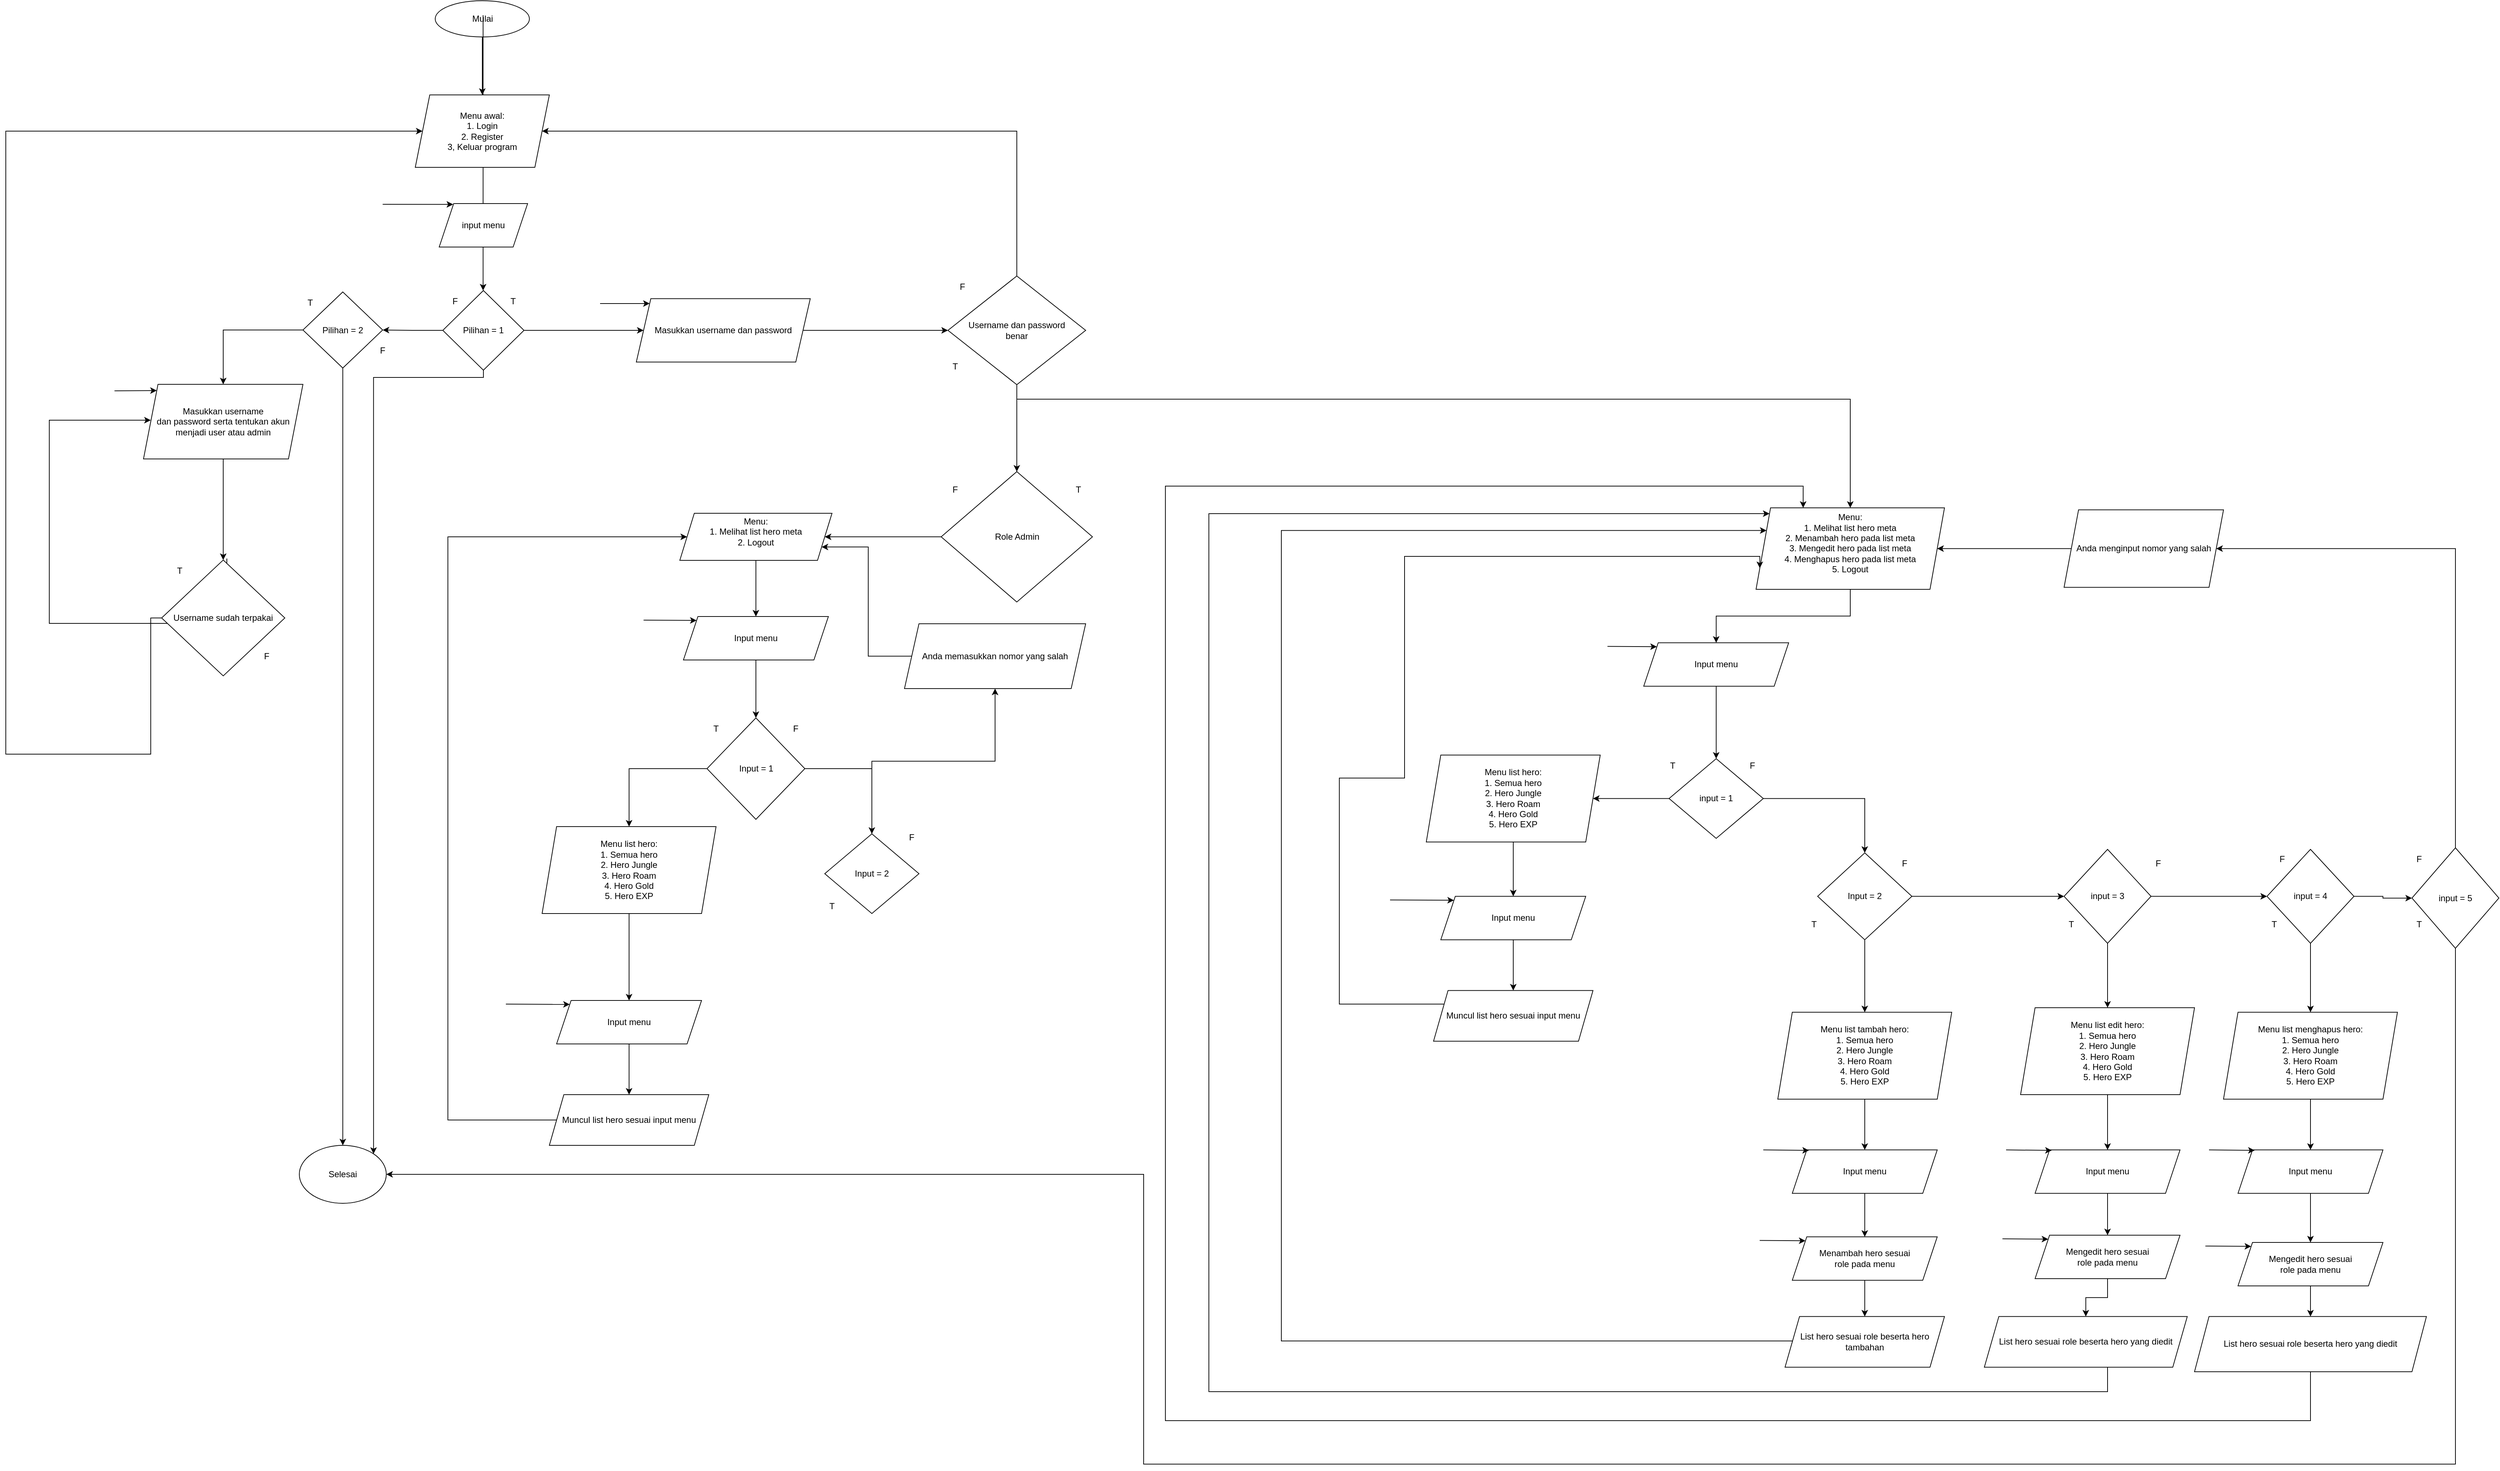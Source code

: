 <mxfile version="24.7.17">
  <diagram id="C5RBs43oDa-KdzZeNtuy" name="Page-1">
    <mxGraphModel dx="4971" dy="2424" grid="1" gridSize="10" guides="1" tooltips="1" connect="1" arrows="1" fold="1" page="1" pageScale="1" pageWidth="827" pageHeight="1169" math="0" shadow="0">
      <root>
        <mxCell id="WIyWlLk6GJQsqaUBKTNV-0" />
        <mxCell id="WIyWlLk6GJQsqaUBKTNV-1" parent="WIyWlLk6GJQsqaUBKTNV-0" />
        <mxCell id="SujRIby61cQIM5RwpC2A-5" style="edgeStyle=orthogonalEdgeStyle;rounded=0;orthogonalLoop=1;jettySize=auto;html=1;entryX=0.5;entryY=0;entryDx=0;entryDy=0;" parent="WIyWlLk6GJQsqaUBKTNV-1" source="SujRIby61cQIM5RwpC2A-1" target="SujRIby61cQIM5RwpC2A-3" edge="1">
          <mxGeometry relative="1" as="geometry" />
        </mxCell>
        <mxCell id="SujRIby61cQIM5RwpC2A-1" value="Mulai" style="ellipse;whiteSpace=wrap;html=1;" parent="WIyWlLk6GJQsqaUBKTNV-1" vertex="1">
          <mxGeometry x="-37.5" y="20" width="130" height="50" as="geometry" />
        </mxCell>
        <mxCell id="SujRIby61cQIM5RwpC2A-10" style="edgeStyle=orthogonalEdgeStyle;rounded=0;orthogonalLoop=1;jettySize=auto;html=1;entryX=0.5;entryY=0;entryDx=0;entryDy=0;" parent="WIyWlLk6GJQsqaUBKTNV-1" edge="1">
          <mxGeometry relative="1" as="geometry">
            <mxPoint x="28.58" y="40" as="sourcePoint" />
            <mxPoint x="28.58" y="420" as="targetPoint" />
          </mxGeometry>
        </mxCell>
        <mxCell id="SujRIby61cQIM5RwpC2A-3" value="&lt;div&gt;&lt;span style=&quot;background-color: initial;&quot;&gt;Menu awal:&lt;/span&gt;&lt;br&gt;&lt;/div&gt;&lt;div&gt;1. Login&lt;/div&gt;&lt;div&gt;2. Register&lt;/div&gt;&lt;div&gt;3, Keluar program&lt;/div&gt;" style="shape=parallelogram;perimeter=parallelogramPerimeter;whiteSpace=wrap;html=1;fixedSize=1;" parent="WIyWlLk6GJQsqaUBKTNV-1" vertex="1">
          <mxGeometry x="-65" y="150" width="185" height="100" as="geometry" />
        </mxCell>
        <mxCell id="SujRIby61cQIM5RwpC2A-16" value="input menu" style="shape=parallelogram;perimeter=parallelogramPerimeter;whiteSpace=wrap;html=1;fixedSize=1;" parent="WIyWlLk6GJQsqaUBKTNV-1" vertex="1">
          <mxGeometry x="-32" y="300" width="122" height="60" as="geometry" />
        </mxCell>
        <mxCell id="SujRIby61cQIM5RwpC2A-17" value="" style="endArrow=classic;html=1;rounded=0;entryX=0.158;entryY=0.019;entryDx=0;entryDy=0;entryPerimeter=0;" parent="WIyWlLk6GJQsqaUBKTNV-1" target="SujRIby61cQIM5RwpC2A-16" edge="1">
          <mxGeometry width="50" height="50" relative="1" as="geometry">
            <mxPoint x="-110" y="301" as="sourcePoint" />
            <mxPoint x="-40" y="280" as="targetPoint" />
          </mxGeometry>
        </mxCell>
        <mxCell id="znclABgi2BFPKexRemwQ-11" style="edgeStyle=orthogonalEdgeStyle;rounded=0;orthogonalLoop=1;jettySize=auto;html=1;exitX=0;exitY=0.5;exitDx=0;exitDy=0;" edge="1" parent="WIyWlLk6GJQsqaUBKTNV-1" source="SujRIby61cQIM5RwpC2A-18" target="SujRIby61cQIM5RwpC2A-21">
          <mxGeometry relative="1" as="geometry" />
        </mxCell>
        <mxCell id="znclABgi2BFPKexRemwQ-14" style="edgeStyle=orthogonalEdgeStyle;rounded=0;orthogonalLoop=1;jettySize=auto;html=1;" edge="1" parent="WIyWlLk6GJQsqaUBKTNV-1" source="SujRIby61cQIM5RwpC2A-18" target="znclABgi2BFPKexRemwQ-13">
          <mxGeometry relative="1" as="geometry" />
        </mxCell>
        <mxCell id="znclABgi2BFPKexRemwQ-157" style="edgeStyle=orthogonalEdgeStyle;rounded=0;orthogonalLoop=1;jettySize=auto;html=1;entryX=1;entryY=0;entryDx=0;entryDy=0;" edge="1" parent="WIyWlLk6GJQsqaUBKTNV-1" source="SujRIby61cQIM5RwpC2A-18" target="znclABgi2BFPKexRemwQ-155">
          <mxGeometry relative="1" as="geometry">
            <Array as="points">
              <mxPoint x="29" y="540" />
              <mxPoint x="-123" y="540" />
            </Array>
          </mxGeometry>
        </mxCell>
        <mxCell id="SujRIby61cQIM5RwpC2A-18" value="Pilihan = 1" style="rhombus;whiteSpace=wrap;html=1;" parent="WIyWlLk6GJQsqaUBKTNV-1" vertex="1">
          <mxGeometry x="-27" y="420" width="112" height="110" as="geometry" />
        </mxCell>
        <mxCell id="SujRIby61cQIM5RwpC2A-19" value="T" style="text;html=1;align=center;verticalAlign=middle;whiteSpace=wrap;rounded=0;" parent="WIyWlLk6GJQsqaUBKTNV-1" vertex="1">
          <mxGeometry x="40" y="420" width="60" height="30" as="geometry" />
        </mxCell>
        <mxCell id="SujRIby61cQIM5RwpC2A-20" value="F" style="text;html=1;align=center;verticalAlign=middle;whiteSpace=wrap;rounded=0;" parent="WIyWlLk6GJQsqaUBKTNV-1" vertex="1">
          <mxGeometry x="-40" y="420" width="60" height="30" as="geometry" />
        </mxCell>
        <mxCell id="SujRIby61cQIM5RwpC2A-25" style="edgeStyle=orthogonalEdgeStyle;rounded=0;orthogonalLoop=1;jettySize=auto;html=1;exitX=0;exitY=0.5;exitDx=0;exitDy=0;entryX=0.5;entryY=0;entryDx=0;entryDy=0;" parent="WIyWlLk6GJQsqaUBKTNV-1" source="SujRIby61cQIM5RwpC2A-21" target="SujRIby61cQIM5RwpC2A-24" edge="1">
          <mxGeometry relative="1" as="geometry" />
        </mxCell>
        <mxCell id="znclABgi2BFPKexRemwQ-156" style="edgeStyle=orthogonalEdgeStyle;rounded=0;orthogonalLoop=1;jettySize=auto;html=1;" edge="1" parent="WIyWlLk6GJQsqaUBKTNV-1" source="SujRIby61cQIM5RwpC2A-21" target="znclABgi2BFPKexRemwQ-155">
          <mxGeometry relative="1" as="geometry" />
        </mxCell>
        <mxCell id="SujRIby61cQIM5RwpC2A-21" value="Pilihan = 2" style="rhombus;whiteSpace=wrap;html=1;" parent="WIyWlLk6GJQsqaUBKTNV-1" vertex="1">
          <mxGeometry x="-220" y="422" width="110" height="105" as="geometry" />
        </mxCell>
        <mxCell id="znclABgi2BFPKexRemwQ-55" style="edgeStyle=orthogonalEdgeStyle;rounded=0;orthogonalLoop=1;jettySize=auto;html=1;" edge="1" parent="WIyWlLk6GJQsqaUBKTNV-1" source="SujRIby61cQIM5RwpC2A-24" target="znclABgi2BFPKexRemwQ-54">
          <mxGeometry relative="1" as="geometry" />
        </mxCell>
        <mxCell id="SujRIby61cQIM5RwpC2A-24" value="Masukkan username&lt;div&gt;dan password serta tentukan akun menjadi user atau admin&lt;/div&gt;" style="shape=parallelogram;perimeter=parallelogramPerimeter;whiteSpace=wrap;html=1;fixedSize=1;" parent="WIyWlLk6GJQsqaUBKTNV-1" vertex="1">
          <mxGeometry x="-440" y="549.5" width="220" height="103" as="geometry" />
        </mxCell>
        <mxCell id="znclABgi2BFPKexRemwQ-1" value="" style="endArrow=classic;html=1;rounded=0;entryX=0;entryY=0;entryDx=0;entryDy=0;" edge="1" parent="WIyWlLk6GJQsqaUBKTNV-1" target="SujRIby61cQIM5RwpC2A-24">
          <mxGeometry width="50" height="50" relative="1" as="geometry">
            <mxPoint x="-480" y="558.5" as="sourcePoint" />
            <mxPoint x="-430" y="519.5" as="targetPoint" />
            <Array as="points" />
          </mxGeometry>
        </mxCell>
        <mxCell id="znclABgi2BFPKexRemwQ-23" style="edgeStyle=orthogonalEdgeStyle;rounded=0;orthogonalLoop=1;jettySize=auto;html=1;exitX=1;exitY=0.5;exitDx=0;exitDy=0;" edge="1" parent="WIyWlLk6GJQsqaUBKTNV-1" source="znclABgi2BFPKexRemwQ-13" target="znclABgi2BFPKexRemwQ-22">
          <mxGeometry relative="1" as="geometry">
            <mxPoint x="590.0" y="474.778" as="targetPoint" />
          </mxGeometry>
        </mxCell>
        <mxCell id="znclABgi2BFPKexRemwQ-13" value="Masukkan username dan password" style="shape=parallelogram;perimeter=parallelogramPerimeter;whiteSpace=wrap;html=1;fixedSize=1;" vertex="1" parent="WIyWlLk6GJQsqaUBKTNV-1">
          <mxGeometry x="240" y="431.25" width="240" height="87.5" as="geometry" />
        </mxCell>
        <mxCell id="znclABgi2BFPKexRemwQ-15" value="" style="endArrow=classic;html=1;rounded=0;entryX=0;entryY=0;entryDx=0;entryDy=0;" edge="1" parent="WIyWlLk6GJQsqaUBKTNV-1" target="znclABgi2BFPKexRemwQ-13">
          <mxGeometry width="50" height="50" relative="1" as="geometry">
            <mxPoint x="190" y="438" as="sourcePoint" />
            <mxPoint x="150" y="390" as="targetPoint" />
          </mxGeometry>
        </mxCell>
        <mxCell id="znclABgi2BFPKexRemwQ-26" style="edgeStyle=orthogonalEdgeStyle;rounded=0;orthogonalLoop=1;jettySize=auto;html=1;entryX=1;entryY=0.5;entryDx=0;entryDy=0;" edge="1" parent="WIyWlLk6GJQsqaUBKTNV-1" source="znclABgi2BFPKexRemwQ-22" target="SujRIby61cQIM5RwpC2A-3">
          <mxGeometry relative="1" as="geometry">
            <Array as="points">
              <mxPoint x="765" y="200" />
            </Array>
          </mxGeometry>
        </mxCell>
        <mxCell id="znclABgi2BFPKexRemwQ-28" style="edgeStyle=orthogonalEdgeStyle;rounded=0;orthogonalLoop=1;jettySize=auto;html=1;exitX=0.5;exitY=1;exitDx=0;exitDy=0;" edge="1" parent="WIyWlLk6GJQsqaUBKTNV-1" source="znclABgi2BFPKexRemwQ-22" target="znclABgi2BFPKexRemwQ-27">
          <mxGeometry relative="1" as="geometry" />
        </mxCell>
        <mxCell id="znclABgi2BFPKexRemwQ-22" value="Username dan password&lt;div&gt;benar&lt;/div&gt;" style="rhombus;whiteSpace=wrap;html=1;" vertex="1" parent="WIyWlLk6GJQsqaUBKTNV-1">
          <mxGeometry x="670" y="400" width="190" height="150" as="geometry" />
        </mxCell>
        <mxCell id="znclABgi2BFPKexRemwQ-24" value="T" style="text;html=1;align=center;verticalAlign=middle;whiteSpace=wrap;rounded=0;" vertex="1" parent="WIyWlLk6GJQsqaUBKTNV-1">
          <mxGeometry x="650" y="510" width="60" height="30" as="geometry" />
        </mxCell>
        <mxCell id="znclABgi2BFPKexRemwQ-25" value="F" style="text;html=1;align=center;verticalAlign=middle;whiteSpace=wrap;rounded=0;" vertex="1" parent="WIyWlLk6GJQsqaUBKTNV-1">
          <mxGeometry x="660" y="400" width="60" height="30" as="geometry" />
        </mxCell>
        <mxCell id="znclABgi2BFPKexRemwQ-32" style="edgeStyle=orthogonalEdgeStyle;rounded=0;orthogonalLoop=1;jettySize=auto;html=1;exitX=0;exitY=0.5;exitDx=0;exitDy=0;entryX=1;entryY=0.5;entryDx=0;entryDy=0;" edge="1" parent="WIyWlLk6GJQsqaUBKTNV-1" source="znclABgi2BFPKexRemwQ-27" target="znclABgi2BFPKexRemwQ-31">
          <mxGeometry relative="1" as="geometry" />
        </mxCell>
        <mxCell id="znclABgi2BFPKexRemwQ-108" style="edgeStyle=orthogonalEdgeStyle;rounded=0;orthogonalLoop=1;jettySize=auto;html=1;entryX=0.5;entryY=0;entryDx=0;entryDy=0;" edge="1" parent="WIyWlLk6GJQsqaUBKTNV-1" source="znclABgi2BFPKexRemwQ-27" target="znclABgi2BFPKexRemwQ-68">
          <mxGeometry relative="1" as="geometry">
            <Array as="points">
              <mxPoint x="870" y="570" />
              <mxPoint x="1565" y="570" />
            </Array>
          </mxGeometry>
        </mxCell>
        <mxCell id="znclABgi2BFPKexRemwQ-27" value="Role Admin" style="rhombus;whiteSpace=wrap;html=1;" vertex="1" parent="WIyWlLk6GJQsqaUBKTNV-1">
          <mxGeometry x="660.63" y="670" width="208.75" height="180" as="geometry" />
        </mxCell>
        <mxCell id="znclABgi2BFPKexRemwQ-29" value="T" style="text;html=1;align=center;verticalAlign=middle;whiteSpace=wrap;rounded=0;" vertex="1" parent="WIyWlLk6GJQsqaUBKTNV-1">
          <mxGeometry x="820" y="680" width="60" height="30" as="geometry" />
        </mxCell>
        <mxCell id="znclABgi2BFPKexRemwQ-30" value="F" style="text;html=1;align=center;verticalAlign=middle;whiteSpace=wrap;rounded=0;" vertex="1" parent="WIyWlLk6GJQsqaUBKTNV-1">
          <mxGeometry x="650" y="680" width="60" height="30" as="geometry" />
        </mxCell>
        <mxCell id="znclABgi2BFPKexRemwQ-34" style="edgeStyle=orthogonalEdgeStyle;rounded=0;orthogonalLoop=1;jettySize=auto;html=1;exitX=0.5;exitY=1;exitDx=0;exitDy=0;entryX=0.5;entryY=0;entryDx=0;entryDy=0;" edge="1" parent="WIyWlLk6GJQsqaUBKTNV-1" source="znclABgi2BFPKexRemwQ-31" target="znclABgi2BFPKexRemwQ-33">
          <mxGeometry relative="1" as="geometry" />
        </mxCell>
        <mxCell id="znclABgi2BFPKexRemwQ-31" value="Menu:&lt;div&gt;1. Melihat list hero meta&lt;/div&gt;&lt;div&gt;2. Logout&lt;/div&gt;&lt;div&gt;&lt;br&gt;&lt;/div&gt;" style="shape=parallelogram;perimeter=parallelogramPerimeter;whiteSpace=wrap;html=1;fixedSize=1;" vertex="1" parent="WIyWlLk6GJQsqaUBKTNV-1">
          <mxGeometry x="300" y="727.5" width="210" height="65" as="geometry" />
        </mxCell>
        <mxCell id="znclABgi2BFPKexRemwQ-38" style="edgeStyle=orthogonalEdgeStyle;rounded=0;orthogonalLoop=1;jettySize=auto;html=1;exitX=0.5;exitY=1;exitDx=0;exitDy=0;entryX=0.5;entryY=0;entryDx=0;entryDy=0;" edge="1" parent="WIyWlLk6GJQsqaUBKTNV-1" source="znclABgi2BFPKexRemwQ-33" target="znclABgi2BFPKexRemwQ-37">
          <mxGeometry relative="1" as="geometry" />
        </mxCell>
        <mxCell id="znclABgi2BFPKexRemwQ-33" value="Input menu" style="shape=parallelogram;perimeter=parallelogramPerimeter;whiteSpace=wrap;html=1;fixedSize=1;" vertex="1" parent="WIyWlLk6GJQsqaUBKTNV-1">
          <mxGeometry x="305" y="870" width="200" height="60" as="geometry" />
        </mxCell>
        <mxCell id="znclABgi2BFPKexRemwQ-35" style="edgeStyle=orthogonalEdgeStyle;rounded=0;orthogonalLoop=1;jettySize=auto;html=1;exitX=0.5;exitY=1;exitDx=0;exitDy=0;" edge="1" parent="WIyWlLk6GJQsqaUBKTNV-1" source="znclABgi2BFPKexRemwQ-31" target="znclABgi2BFPKexRemwQ-31">
          <mxGeometry relative="1" as="geometry" />
        </mxCell>
        <mxCell id="znclABgi2BFPKexRemwQ-36" value="" style="endArrow=classic;html=1;rounded=0;entryX=0;entryY=0;entryDx=0;entryDy=0;" edge="1" parent="WIyWlLk6GJQsqaUBKTNV-1" target="znclABgi2BFPKexRemwQ-33">
          <mxGeometry width="50" height="50" relative="1" as="geometry">
            <mxPoint x="250" y="875" as="sourcePoint" />
            <mxPoint x="200" y="870" as="targetPoint" />
          </mxGeometry>
        </mxCell>
        <mxCell id="znclABgi2BFPKexRemwQ-40" style="edgeStyle=orthogonalEdgeStyle;rounded=0;orthogonalLoop=1;jettySize=auto;html=1;exitX=0;exitY=0.5;exitDx=0;exitDy=0;entryX=0.5;entryY=0;entryDx=0;entryDy=0;" edge="1" parent="WIyWlLk6GJQsqaUBKTNV-1" source="znclABgi2BFPKexRemwQ-37" target="znclABgi2BFPKexRemwQ-39">
          <mxGeometry relative="1" as="geometry" />
        </mxCell>
        <mxCell id="znclABgi2BFPKexRemwQ-51" style="edgeStyle=orthogonalEdgeStyle;rounded=0;orthogonalLoop=1;jettySize=auto;html=1;" edge="1" parent="WIyWlLk6GJQsqaUBKTNV-1" source="znclABgi2BFPKexRemwQ-37" target="znclABgi2BFPKexRemwQ-50">
          <mxGeometry relative="1" as="geometry" />
        </mxCell>
        <mxCell id="znclABgi2BFPKexRemwQ-37" value="Input = 1" style="rhombus;whiteSpace=wrap;html=1;" vertex="1" parent="WIyWlLk6GJQsqaUBKTNV-1">
          <mxGeometry x="337.5" y="1010" width="135" height="140" as="geometry" />
        </mxCell>
        <mxCell id="znclABgi2BFPKexRemwQ-43" style="edgeStyle=orthogonalEdgeStyle;rounded=0;orthogonalLoop=1;jettySize=auto;html=1;entryX=0.5;entryY=0;entryDx=0;entryDy=0;" edge="1" parent="WIyWlLk6GJQsqaUBKTNV-1" source="znclABgi2BFPKexRemwQ-39" target="znclABgi2BFPKexRemwQ-41">
          <mxGeometry relative="1" as="geometry" />
        </mxCell>
        <mxCell id="znclABgi2BFPKexRemwQ-39" value="Menu list hero:&lt;br&gt;1. Semua hero&lt;div&gt;2. Hero Jungle&lt;/div&gt;&lt;div&gt;3. Hero Roam&lt;/div&gt;&lt;div&gt;4. Hero Gold&lt;/div&gt;&lt;div&gt;5. Hero EXP&lt;/div&gt;" style="shape=parallelogram;perimeter=parallelogramPerimeter;whiteSpace=wrap;html=1;fixedSize=1;" vertex="1" parent="WIyWlLk6GJQsqaUBKTNV-1">
          <mxGeometry x="110" y="1160" width="240" height="120" as="geometry" />
        </mxCell>
        <mxCell id="znclABgi2BFPKexRemwQ-45" style="edgeStyle=orthogonalEdgeStyle;rounded=0;orthogonalLoop=1;jettySize=auto;html=1;entryX=0.5;entryY=0;entryDx=0;entryDy=0;" edge="1" parent="WIyWlLk6GJQsqaUBKTNV-1" source="znclABgi2BFPKexRemwQ-41" target="znclABgi2BFPKexRemwQ-44">
          <mxGeometry relative="1" as="geometry" />
        </mxCell>
        <mxCell id="znclABgi2BFPKexRemwQ-41" value="Input menu" style="shape=parallelogram;perimeter=parallelogramPerimeter;whiteSpace=wrap;html=1;fixedSize=1;" vertex="1" parent="WIyWlLk6GJQsqaUBKTNV-1">
          <mxGeometry x="130" y="1400" width="200" height="60" as="geometry" />
        </mxCell>
        <mxCell id="znclABgi2BFPKexRemwQ-42" value="" style="endArrow=classic;html=1;rounded=0;entryX=0;entryY=0;entryDx=0;entryDy=0;" edge="1" parent="WIyWlLk6GJQsqaUBKTNV-1" target="znclABgi2BFPKexRemwQ-41">
          <mxGeometry width="50" height="50" relative="1" as="geometry">
            <mxPoint x="60" y="1405" as="sourcePoint" />
            <mxPoint x="10" y="1400" as="targetPoint" />
          </mxGeometry>
        </mxCell>
        <mxCell id="znclABgi2BFPKexRemwQ-46" style="edgeStyle=orthogonalEdgeStyle;rounded=0;orthogonalLoop=1;jettySize=auto;html=1;entryX=0;entryY=0.5;entryDx=0;entryDy=0;" edge="1" parent="WIyWlLk6GJQsqaUBKTNV-1" source="znclABgi2BFPKexRemwQ-44" target="znclABgi2BFPKexRemwQ-31">
          <mxGeometry relative="1" as="geometry">
            <Array as="points">
              <mxPoint x="-20" y="1565" />
              <mxPoint x="-20" y="760" />
            </Array>
          </mxGeometry>
        </mxCell>
        <mxCell id="znclABgi2BFPKexRemwQ-44" value="Muncul list hero sesuai input menu" style="shape=parallelogram;perimeter=parallelogramPerimeter;whiteSpace=wrap;html=1;fixedSize=1;" vertex="1" parent="WIyWlLk6GJQsqaUBKTNV-1">
          <mxGeometry x="120" y="1530" width="220" height="70" as="geometry" />
        </mxCell>
        <mxCell id="znclABgi2BFPKexRemwQ-47" value="F" style="text;html=1;align=center;verticalAlign=middle;whiteSpace=wrap;rounded=0;" vertex="1" parent="WIyWlLk6GJQsqaUBKTNV-1">
          <mxGeometry x="-140" y="488.25" width="60" height="30" as="geometry" />
        </mxCell>
        <mxCell id="znclABgi2BFPKexRemwQ-49" value="T" style="text;html=1;align=center;verticalAlign=middle;whiteSpace=wrap;rounded=0;" vertex="1" parent="WIyWlLk6GJQsqaUBKTNV-1">
          <mxGeometry x="-240" y="422" width="60" height="30" as="geometry" />
        </mxCell>
        <mxCell id="znclABgi2BFPKexRemwQ-65" style="edgeStyle=orthogonalEdgeStyle;rounded=0;orthogonalLoop=1;jettySize=auto;html=1;entryX=0.5;entryY=1;entryDx=0;entryDy=0;" edge="1" parent="WIyWlLk6GJQsqaUBKTNV-1" source="znclABgi2BFPKexRemwQ-50" target="znclABgi2BFPKexRemwQ-64">
          <mxGeometry relative="1" as="geometry" />
        </mxCell>
        <mxCell id="znclABgi2BFPKexRemwQ-50" value="Input = 2" style="rhombus;whiteSpace=wrap;html=1;" vertex="1" parent="WIyWlLk6GJQsqaUBKTNV-1">
          <mxGeometry x="500" y="1170" width="130" height="110" as="geometry" />
        </mxCell>
        <mxCell id="znclABgi2BFPKexRemwQ-52" value="F" style="text;html=1;align=center;verticalAlign=middle;whiteSpace=wrap;rounded=0;" vertex="1" parent="WIyWlLk6GJQsqaUBKTNV-1">
          <mxGeometry x="430" y="1010" width="60" height="30" as="geometry" />
        </mxCell>
        <mxCell id="znclABgi2BFPKexRemwQ-53" value="T" style="text;html=1;align=center;verticalAlign=middle;whiteSpace=wrap;rounded=0;" vertex="1" parent="WIyWlLk6GJQsqaUBKTNV-1">
          <mxGeometry x="320" y="1010" width="60" height="30" as="geometry" />
        </mxCell>
        <mxCell id="znclABgi2BFPKexRemwQ-58" style="edgeStyle=orthogonalEdgeStyle;rounded=0;orthogonalLoop=1;jettySize=auto;html=1;entryX=0;entryY=0.5;entryDx=0;entryDy=0;" edge="1" parent="WIyWlLk6GJQsqaUBKTNV-1">
          <mxGeometry relative="1" as="geometry">
            <mxPoint x="-325.0" y="790.0" as="sourcePoint" />
            <mxPoint x="-430" y="599" as="targetPoint" />
            <Array as="points">
              <mxPoint x="-325" y="879.5" />
              <mxPoint x="-570" y="879.5" />
              <mxPoint x="-570" y="599.5" />
            </Array>
          </mxGeometry>
        </mxCell>
        <mxCell id="znclABgi2BFPKexRemwQ-62" style="edgeStyle=orthogonalEdgeStyle;rounded=0;orthogonalLoop=1;jettySize=auto;html=1;entryX=0;entryY=0.5;entryDx=0;entryDy=0;" edge="1" parent="WIyWlLk6GJQsqaUBKTNV-1" source="znclABgi2BFPKexRemwQ-54" target="SujRIby61cQIM5RwpC2A-3">
          <mxGeometry relative="1" as="geometry">
            <Array as="points">
              <mxPoint x="-430" y="872" />
              <mxPoint x="-430" y="1060" />
              <mxPoint x="-630" y="1060" />
              <mxPoint x="-630" y="200" />
            </Array>
          </mxGeometry>
        </mxCell>
        <mxCell id="znclABgi2BFPKexRemwQ-54" value="Username sudah terpakai" style="rhombus;whiteSpace=wrap;html=1;" vertex="1" parent="WIyWlLk6GJQsqaUBKTNV-1">
          <mxGeometry x="-415" y="792" width="170" height="160" as="geometry" />
        </mxCell>
        <mxCell id="znclABgi2BFPKexRemwQ-56" value="F" style="text;html=1;align=center;verticalAlign=middle;whiteSpace=wrap;rounded=0;" vertex="1" parent="WIyWlLk6GJQsqaUBKTNV-1">
          <mxGeometry x="-300" y="909.5" width="60" height="30" as="geometry" />
        </mxCell>
        <mxCell id="znclABgi2BFPKexRemwQ-57" value="T" style="text;html=1;align=center;verticalAlign=middle;whiteSpace=wrap;rounded=0;" vertex="1" parent="WIyWlLk6GJQsqaUBKTNV-1">
          <mxGeometry x="-420" y="792" width="60" height="30" as="geometry" />
        </mxCell>
        <mxCell id="znclABgi2BFPKexRemwQ-63" value="F" style="text;html=1;align=center;verticalAlign=middle;whiteSpace=wrap;rounded=0;" vertex="1" parent="WIyWlLk6GJQsqaUBKTNV-1">
          <mxGeometry x="590" y="1160" width="60" height="30" as="geometry" />
        </mxCell>
        <mxCell id="znclABgi2BFPKexRemwQ-67" style="edgeStyle=orthogonalEdgeStyle;rounded=0;orthogonalLoop=1;jettySize=auto;html=1;entryX=1;entryY=0.75;entryDx=0;entryDy=0;" edge="1" parent="WIyWlLk6GJQsqaUBKTNV-1" source="znclABgi2BFPKexRemwQ-64" target="znclABgi2BFPKexRemwQ-31">
          <mxGeometry relative="1" as="geometry">
            <Array as="points">
              <mxPoint x="560" y="925" />
              <mxPoint x="560" y="774" />
            </Array>
          </mxGeometry>
        </mxCell>
        <mxCell id="znclABgi2BFPKexRemwQ-64" value="Anda memasukkan nomor yang salah" style="shape=parallelogram;perimeter=parallelogramPerimeter;whiteSpace=wrap;html=1;fixedSize=1;" vertex="1" parent="WIyWlLk6GJQsqaUBKTNV-1">
          <mxGeometry x="610" y="880" width="250" height="89.5" as="geometry" />
        </mxCell>
        <mxCell id="znclABgi2BFPKexRemwQ-74" style="edgeStyle=orthogonalEdgeStyle;rounded=0;orthogonalLoop=1;jettySize=auto;html=1;" edge="1" parent="WIyWlLk6GJQsqaUBKTNV-1" source="znclABgi2BFPKexRemwQ-68" target="znclABgi2BFPKexRemwQ-72">
          <mxGeometry relative="1" as="geometry" />
        </mxCell>
        <mxCell id="znclABgi2BFPKexRemwQ-68" value="Menu:&lt;div&gt;1. Melihat list hero meta&lt;/div&gt;&lt;div&gt;2. Menambah hero pada list meta&lt;/div&gt;&lt;div&gt;3. Mengedit hero pada list meta&lt;/div&gt;&lt;div&gt;4. Menghapus hero pada list meta&lt;/div&gt;&lt;div&gt;5. Logout&lt;/div&gt;&lt;div&gt;&lt;br&gt;&lt;/div&gt;" style="shape=parallelogram;perimeter=parallelogramPerimeter;whiteSpace=wrap;html=1;fixedSize=1;" vertex="1" parent="WIyWlLk6GJQsqaUBKTNV-1">
          <mxGeometry x="1785" y="720" width="260" height="112.5" as="geometry" />
        </mxCell>
        <mxCell id="znclABgi2BFPKexRemwQ-76" style="edgeStyle=orthogonalEdgeStyle;rounded=0;orthogonalLoop=1;jettySize=auto;html=1;entryX=0.5;entryY=0;entryDx=0;entryDy=0;" edge="1" parent="WIyWlLk6GJQsqaUBKTNV-1" source="znclABgi2BFPKexRemwQ-72" target="znclABgi2BFPKexRemwQ-75">
          <mxGeometry relative="1" as="geometry" />
        </mxCell>
        <mxCell id="znclABgi2BFPKexRemwQ-72" value="Input menu" style="shape=parallelogram;perimeter=parallelogramPerimeter;whiteSpace=wrap;html=1;fixedSize=1;" vertex="1" parent="WIyWlLk6GJQsqaUBKTNV-1">
          <mxGeometry x="1630" y="906.25" width="200" height="60" as="geometry" />
        </mxCell>
        <mxCell id="znclABgi2BFPKexRemwQ-73" value="" style="endArrow=classic;html=1;rounded=0;entryX=0;entryY=0;entryDx=0;entryDy=0;" edge="1" parent="WIyWlLk6GJQsqaUBKTNV-1" target="znclABgi2BFPKexRemwQ-72">
          <mxGeometry width="50" height="50" relative="1" as="geometry">
            <mxPoint x="1580" y="911.25" as="sourcePoint" />
            <mxPoint x="1530" y="895.75" as="targetPoint" />
          </mxGeometry>
        </mxCell>
        <mxCell id="znclABgi2BFPKexRemwQ-78" style="edgeStyle=orthogonalEdgeStyle;rounded=0;orthogonalLoop=1;jettySize=auto;html=1;entryX=1;entryY=0.5;entryDx=0;entryDy=0;" edge="1" parent="WIyWlLk6GJQsqaUBKTNV-1" source="znclABgi2BFPKexRemwQ-75" target="znclABgi2BFPKexRemwQ-77">
          <mxGeometry relative="1" as="geometry" />
        </mxCell>
        <mxCell id="znclABgi2BFPKexRemwQ-95" style="edgeStyle=orthogonalEdgeStyle;rounded=0;orthogonalLoop=1;jettySize=auto;html=1;" edge="1" parent="WIyWlLk6GJQsqaUBKTNV-1" source="znclABgi2BFPKexRemwQ-75" target="znclABgi2BFPKexRemwQ-94">
          <mxGeometry relative="1" as="geometry" />
        </mxCell>
        <mxCell id="znclABgi2BFPKexRemwQ-75" value="input = 1" style="rhombus;whiteSpace=wrap;html=1;" vertex="1" parent="WIyWlLk6GJQsqaUBKTNV-1">
          <mxGeometry x="1665" y="1066.25" width="130" height="110" as="geometry" />
        </mxCell>
        <mxCell id="znclABgi2BFPKexRemwQ-87" style="edgeStyle=orthogonalEdgeStyle;rounded=0;orthogonalLoop=1;jettySize=auto;html=1;entryX=0.5;entryY=0;entryDx=0;entryDy=0;" edge="1" parent="WIyWlLk6GJQsqaUBKTNV-1" source="znclABgi2BFPKexRemwQ-77" target="znclABgi2BFPKexRemwQ-84">
          <mxGeometry relative="1" as="geometry" />
        </mxCell>
        <mxCell id="znclABgi2BFPKexRemwQ-77" value="Menu list hero:&lt;br&gt;1. Semua hero&lt;div&gt;2. Hero Jungle&lt;/div&gt;&lt;div&gt;3. Hero Roam&lt;/div&gt;&lt;div&gt;4. Hero Gold&lt;/div&gt;&lt;div&gt;5. Hero EXP&lt;/div&gt;" style="shape=parallelogram;perimeter=parallelogramPerimeter;whiteSpace=wrap;html=1;fixedSize=1;" vertex="1" parent="WIyWlLk6GJQsqaUBKTNV-1">
          <mxGeometry x="1330" y="1061.25" width="240" height="120" as="geometry" />
        </mxCell>
        <mxCell id="znclABgi2BFPKexRemwQ-83" style="edgeStyle=orthogonalEdgeStyle;rounded=0;orthogonalLoop=1;jettySize=auto;html=1;entryX=0.5;entryY=0;entryDx=0;entryDy=0;" edge="1" parent="WIyWlLk6GJQsqaUBKTNV-1" source="znclABgi2BFPKexRemwQ-84" target="znclABgi2BFPKexRemwQ-86">
          <mxGeometry relative="1" as="geometry" />
        </mxCell>
        <mxCell id="znclABgi2BFPKexRemwQ-84" value="Input menu" style="shape=parallelogram;perimeter=parallelogramPerimeter;whiteSpace=wrap;html=1;fixedSize=1;" vertex="1" parent="WIyWlLk6GJQsqaUBKTNV-1">
          <mxGeometry x="1350" y="1256.25" width="200" height="60" as="geometry" />
        </mxCell>
        <mxCell id="znclABgi2BFPKexRemwQ-85" value="" style="endArrow=classic;html=1;rounded=0;entryX=0;entryY=0;entryDx=0;entryDy=0;" edge="1" parent="WIyWlLk6GJQsqaUBKTNV-1" target="znclABgi2BFPKexRemwQ-84">
          <mxGeometry width="50" height="50" relative="1" as="geometry">
            <mxPoint x="1280" y="1261.25" as="sourcePoint" />
            <mxPoint x="1230" y="1256.25" as="targetPoint" />
          </mxGeometry>
        </mxCell>
        <mxCell id="znclABgi2BFPKexRemwQ-90" style="edgeStyle=orthogonalEdgeStyle;rounded=0;orthogonalLoop=1;jettySize=auto;html=1;entryX=0;entryY=0.75;entryDx=0;entryDy=0;" edge="1" parent="WIyWlLk6GJQsqaUBKTNV-1" source="znclABgi2BFPKexRemwQ-86" target="znclABgi2BFPKexRemwQ-68">
          <mxGeometry relative="1" as="geometry">
            <Array as="points">
              <mxPoint x="1210" y="1405" />
              <mxPoint x="1210" y="1093" />
              <mxPoint x="1300" y="1093" />
              <mxPoint x="1300" y="787" />
              <mxPoint x="1790" y="787" />
            </Array>
          </mxGeometry>
        </mxCell>
        <mxCell id="znclABgi2BFPKexRemwQ-86" value="Muncul list hero sesuai input menu" style="shape=parallelogram;perimeter=parallelogramPerimeter;whiteSpace=wrap;html=1;fixedSize=1;" vertex="1" parent="WIyWlLk6GJQsqaUBKTNV-1">
          <mxGeometry x="1340" y="1386.25" width="220" height="70" as="geometry" />
        </mxCell>
        <mxCell id="znclABgi2BFPKexRemwQ-91" value="T" style="text;html=1;align=center;verticalAlign=middle;whiteSpace=wrap;rounded=0;" vertex="1" parent="WIyWlLk6GJQsqaUBKTNV-1">
          <mxGeometry x="480" y="1255" width="60" height="30" as="geometry" />
        </mxCell>
        <mxCell id="znclABgi2BFPKexRemwQ-92" value="F" style="text;html=1;align=center;verticalAlign=middle;whiteSpace=wrap;rounded=0;" vertex="1" parent="WIyWlLk6GJQsqaUBKTNV-1">
          <mxGeometry x="1750" y="1061.25" width="60" height="30" as="geometry" />
        </mxCell>
        <mxCell id="znclABgi2BFPKexRemwQ-93" value="T" style="text;html=1;align=center;verticalAlign=middle;whiteSpace=wrap;rounded=0;" vertex="1" parent="WIyWlLk6GJQsqaUBKTNV-1">
          <mxGeometry x="1835" y="1280" width="60" height="30" as="geometry" />
        </mxCell>
        <mxCell id="znclABgi2BFPKexRemwQ-97" style="edgeStyle=orthogonalEdgeStyle;rounded=0;orthogonalLoop=1;jettySize=auto;html=1;entryX=0.5;entryY=0;entryDx=0;entryDy=0;" edge="1" parent="WIyWlLk6GJQsqaUBKTNV-1" source="znclABgi2BFPKexRemwQ-94" target="znclABgi2BFPKexRemwQ-96">
          <mxGeometry relative="1" as="geometry" />
        </mxCell>
        <mxCell id="znclABgi2BFPKexRemwQ-118" style="edgeStyle=orthogonalEdgeStyle;rounded=0;orthogonalLoop=1;jettySize=auto;html=1;entryX=0;entryY=0.5;entryDx=0;entryDy=0;" edge="1" parent="WIyWlLk6GJQsqaUBKTNV-1" source="znclABgi2BFPKexRemwQ-94" target="znclABgi2BFPKexRemwQ-117">
          <mxGeometry relative="1" as="geometry" />
        </mxCell>
        <mxCell id="znclABgi2BFPKexRemwQ-94" value="Input = 2" style="rhombus;whiteSpace=wrap;html=1;" vertex="1" parent="WIyWlLk6GJQsqaUBKTNV-1">
          <mxGeometry x="1870" y="1196.25" width="130" height="120" as="geometry" />
        </mxCell>
        <mxCell id="znclABgi2BFPKexRemwQ-99" style="edgeStyle=orthogonalEdgeStyle;rounded=0;orthogonalLoop=1;jettySize=auto;html=1;entryX=0.5;entryY=0;entryDx=0;entryDy=0;" edge="1" parent="WIyWlLk6GJQsqaUBKTNV-1" source="znclABgi2BFPKexRemwQ-96" target="znclABgi2BFPKexRemwQ-98">
          <mxGeometry relative="1" as="geometry" />
        </mxCell>
        <mxCell id="znclABgi2BFPKexRemwQ-96" value="Menu list tambah hero:&lt;br&gt;1. Semua hero&lt;div&gt;2. Hero Jungle&lt;/div&gt;&lt;div&gt;3. Hero Roam&lt;/div&gt;&lt;div&gt;4. Hero Gold&lt;/div&gt;&lt;div&gt;5. Hero EXP&lt;/div&gt;" style="shape=parallelogram;perimeter=parallelogramPerimeter;whiteSpace=wrap;html=1;fixedSize=1;" vertex="1" parent="WIyWlLk6GJQsqaUBKTNV-1">
          <mxGeometry x="1815" y="1416.25" width="240" height="120" as="geometry" />
        </mxCell>
        <mxCell id="znclABgi2BFPKexRemwQ-101" style="edgeStyle=orthogonalEdgeStyle;rounded=0;orthogonalLoop=1;jettySize=auto;html=1;entryX=0.5;entryY=0;entryDx=0;entryDy=0;" edge="1" parent="WIyWlLk6GJQsqaUBKTNV-1" source="znclABgi2BFPKexRemwQ-98" target="znclABgi2BFPKexRemwQ-100">
          <mxGeometry relative="1" as="geometry" />
        </mxCell>
        <mxCell id="znclABgi2BFPKexRemwQ-98" value="Input menu" style="shape=parallelogram;perimeter=parallelogramPerimeter;whiteSpace=wrap;html=1;fixedSize=1;" vertex="1" parent="WIyWlLk6GJQsqaUBKTNV-1">
          <mxGeometry x="1835" y="1606.25" width="200" height="60" as="geometry" />
        </mxCell>
        <mxCell id="znclABgi2BFPKexRemwQ-107" style="edgeStyle=orthogonalEdgeStyle;rounded=0;orthogonalLoop=1;jettySize=auto;html=1;entryX=0.5;entryY=0;entryDx=0;entryDy=0;" edge="1" parent="WIyWlLk6GJQsqaUBKTNV-1" source="znclABgi2BFPKexRemwQ-100" target="znclABgi2BFPKexRemwQ-106">
          <mxGeometry relative="1" as="geometry" />
        </mxCell>
        <mxCell id="znclABgi2BFPKexRemwQ-100" value="Menambah hero sesuai&lt;div&gt;role pada menu&lt;/div&gt;" style="shape=parallelogram;perimeter=parallelogramPerimeter;whiteSpace=wrap;html=1;fixedSize=1;" vertex="1" parent="WIyWlLk6GJQsqaUBKTNV-1">
          <mxGeometry x="1835" y="1726.25" width="200" height="60" as="geometry" />
        </mxCell>
        <mxCell id="znclABgi2BFPKexRemwQ-105" value="" style="endArrow=classic;html=1;rounded=0;entryX=0;entryY=0;entryDx=0;entryDy=0;" edge="1" parent="WIyWlLk6GJQsqaUBKTNV-1" target="znclABgi2BFPKexRemwQ-100">
          <mxGeometry width="50" height="50" relative="1" as="geometry">
            <mxPoint x="1790" y="1731.25" as="sourcePoint" />
            <mxPoint x="2000" y="1586.25" as="targetPoint" />
          </mxGeometry>
        </mxCell>
        <mxCell id="znclABgi2BFPKexRemwQ-111" style="edgeStyle=orthogonalEdgeStyle;rounded=0;orthogonalLoop=1;jettySize=auto;html=1;entryX=0;entryY=0.25;entryDx=0;entryDy=0;exitX=0;exitY=0.5;exitDx=0;exitDy=0;" edge="1" parent="WIyWlLk6GJQsqaUBKTNV-1" source="znclABgi2BFPKexRemwQ-106" target="znclABgi2BFPKexRemwQ-68">
          <mxGeometry relative="1" as="geometry">
            <mxPoint x="1700" y="1870" as="sourcePoint" />
            <Array as="points">
              <mxPoint x="1130" y="1870" />
              <mxPoint x="1130" y="751" />
            </Array>
          </mxGeometry>
        </mxCell>
        <mxCell id="znclABgi2BFPKexRemwQ-106" value="List hero sesuai role beserta hero tambahan" style="shape=parallelogram;perimeter=parallelogramPerimeter;whiteSpace=wrap;html=1;fixedSize=1;" vertex="1" parent="WIyWlLk6GJQsqaUBKTNV-1">
          <mxGeometry x="1825" y="1836.25" width="220" height="70" as="geometry" />
        </mxCell>
        <mxCell id="znclABgi2BFPKexRemwQ-112" value="T" style="text;html=1;align=center;verticalAlign=middle;whiteSpace=wrap;rounded=0;" vertex="1" parent="WIyWlLk6GJQsqaUBKTNV-1">
          <mxGeometry x="1640" y="1061.25" width="60" height="30" as="geometry" />
        </mxCell>
        <mxCell id="znclABgi2BFPKexRemwQ-113" value="F" style="text;html=1;align=center;verticalAlign=middle;whiteSpace=wrap;rounded=0;" vertex="1" parent="WIyWlLk6GJQsqaUBKTNV-1">
          <mxGeometry x="1960" y="1196.25" width="60" height="30" as="geometry" />
        </mxCell>
        <mxCell id="znclABgi2BFPKexRemwQ-120" style="edgeStyle=orthogonalEdgeStyle;rounded=0;orthogonalLoop=1;jettySize=auto;html=1;entryX=0.5;entryY=0;entryDx=0;entryDy=0;" edge="1" parent="WIyWlLk6GJQsqaUBKTNV-1" source="znclABgi2BFPKexRemwQ-117" target="znclABgi2BFPKexRemwQ-119">
          <mxGeometry relative="1" as="geometry" />
        </mxCell>
        <mxCell id="znclABgi2BFPKexRemwQ-132" style="edgeStyle=orthogonalEdgeStyle;rounded=0;orthogonalLoop=1;jettySize=auto;html=1;entryX=0;entryY=0.5;entryDx=0;entryDy=0;" edge="1" parent="WIyWlLk6GJQsqaUBKTNV-1" source="znclABgi2BFPKexRemwQ-117" target="znclABgi2BFPKexRemwQ-131">
          <mxGeometry relative="1" as="geometry" />
        </mxCell>
        <mxCell id="znclABgi2BFPKexRemwQ-117" value="input = 3" style="rhombus;whiteSpace=wrap;html=1;" vertex="1" parent="WIyWlLk6GJQsqaUBKTNV-1">
          <mxGeometry x="2210" y="1191.37" width="120" height="129.75" as="geometry" />
        </mxCell>
        <mxCell id="znclABgi2BFPKexRemwQ-124" style="edgeStyle=orthogonalEdgeStyle;rounded=0;orthogonalLoop=1;jettySize=auto;html=1;entryX=0.5;entryY=0;entryDx=0;entryDy=0;" edge="1" parent="WIyWlLk6GJQsqaUBKTNV-1" source="znclABgi2BFPKexRemwQ-119" target="znclABgi2BFPKexRemwQ-121">
          <mxGeometry relative="1" as="geometry" />
        </mxCell>
        <mxCell id="znclABgi2BFPKexRemwQ-119" value="Menu list edit hero:&lt;br&gt;1. Semua hero&lt;div&gt;2. Hero Jungle&lt;/div&gt;&lt;div&gt;3. Hero Roam&lt;/div&gt;&lt;div&gt;4. Hero Gold&lt;/div&gt;&lt;div&gt;5. Hero EXP&lt;/div&gt;" style="shape=parallelogram;perimeter=parallelogramPerimeter;whiteSpace=wrap;html=1;fixedSize=1;" vertex="1" parent="WIyWlLk6GJQsqaUBKTNV-1">
          <mxGeometry x="2150" y="1410" width="240" height="120" as="geometry" />
        </mxCell>
        <mxCell id="znclABgi2BFPKexRemwQ-127" style="edgeStyle=orthogonalEdgeStyle;rounded=0;orthogonalLoop=1;jettySize=auto;html=1;" edge="1" parent="WIyWlLk6GJQsqaUBKTNV-1" source="znclABgi2BFPKexRemwQ-121" target="znclABgi2BFPKexRemwQ-125">
          <mxGeometry relative="1" as="geometry" />
        </mxCell>
        <mxCell id="znclABgi2BFPKexRemwQ-121" value="Input menu" style="shape=parallelogram;perimeter=parallelogramPerimeter;whiteSpace=wrap;html=1;fixedSize=1;" vertex="1" parent="WIyWlLk6GJQsqaUBKTNV-1">
          <mxGeometry x="2170" y="1606.25" width="200" height="60" as="geometry" />
        </mxCell>
        <mxCell id="znclABgi2BFPKexRemwQ-122" value="" style="endArrow=classic;html=1;rounded=0;entryX=0;entryY=0;entryDx=0;entryDy=0;" edge="1" parent="WIyWlLk6GJQsqaUBKTNV-1">
          <mxGeometry width="50" height="50" relative="1" as="geometry">
            <mxPoint x="1795" y="1606.25" as="sourcePoint" />
            <mxPoint x="1858" y="1607" as="targetPoint" />
          </mxGeometry>
        </mxCell>
        <mxCell id="znclABgi2BFPKexRemwQ-123" value="" style="endArrow=classic;html=1;rounded=0;entryX=0;entryY=0;entryDx=0;entryDy=0;" edge="1" parent="WIyWlLk6GJQsqaUBKTNV-1">
          <mxGeometry width="50" height="50" relative="1" as="geometry">
            <mxPoint x="2130" y="1606.25" as="sourcePoint" />
            <mxPoint x="2193" y="1607" as="targetPoint" />
          </mxGeometry>
        </mxCell>
        <mxCell id="znclABgi2BFPKexRemwQ-129" style="edgeStyle=orthogonalEdgeStyle;rounded=0;orthogonalLoop=1;jettySize=auto;html=1;" edge="1" parent="WIyWlLk6GJQsqaUBKTNV-1" source="znclABgi2BFPKexRemwQ-125" target="znclABgi2BFPKexRemwQ-128">
          <mxGeometry relative="1" as="geometry" />
        </mxCell>
        <mxCell id="znclABgi2BFPKexRemwQ-125" value="Mengedit hero sesuai&lt;div&gt;role pada menu&lt;/div&gt;" style="shape=parallelogram;perimeter=parallelogramPerimeter;whiteSpace=wrap;html=1;fixedSize=1;" vertex="1" parent="WIyWlLk6GJQsqaUBKTNV-1">
          <mxGeometry x="2170" y="1724" width="200" height="60" as="geometry" />
        </mxCell>
        <mxCell id="znclABgi2BFPKexRemwQ-126" value="" style="endArrow=classic;html=1;rounded=0;entryX=0;entryY=0;entryDx=0;entryDy=0;" edge="1" parent="WIyWlLk6GJQsqaUBKTNV-1" target="znclABgi2BFPKexRemwQ-125">
          <mxGeometry width="50" height="50" relative="1" as="geometry">
            <mxPoint x="2125" y="1729" as="sourcePoint" />
            <mxPoint x="2335" y="1584" as="targetPoint" />
          </mxGeometry>
        </mxCell>
        <mxCell id="znclABgi2BFPKexRemwQ-130" style="edgeStyle=orthogonalEdgeStyle;rounded=0;orthogonalLoop=1;jettySize=auto;html=1;entryX=0;entryY=0;entryDx=0;entryDy=0;" edge="1" parent="WIyWlLk6GJQsqaUBKTNV-1" source="znclABgi2BFPKexRemwQ-128" target="znclABgi2BFPKexRemwQ-68">
          <mxGeometry relative="1" as="geometry">
            <Array as="points">
              <mxPoint x="2270" y="1940" />
              <mxPoint x="1030" y="1940" />
              <mxPoint x="1030" y="728" />
            </Array>
          </mxGeometry>
        </mxCell>
        <mxCell id="znclABgi2BFPKexRemwQ-128" value="List hero sesuai role beserta hero yang diedit" style="shape=parallelogram;perimeter=parallelogramPerimeter;whiteSpace=wrap;html=1;fixedSize=1;" vertex="1" parent="WIyWlLk6GJQsqaUBKTNV-1">
          <mxGeometry x="2100" y="1836.25" width="280" height="70" as="geometry" />
        </mxCell>
        <mxCell id="znclABgi2BFPKexRemwQ-134" style="edgeStyle=orthogonalEdgeStyle;rounded=0;orthogonalLoop=1;jettySize=auto;html=1;entryX=0.5;entryY=0;entryDx=0;entryDy=0;" edge="1" parent="WIyWlLk6GJQsqaUBKTNV-1" source="znclABgi2BFPKexRemwQ-131" target="znclABgi2BFPKexRemwQ-133">
          <mxGeometry relative="1" as="geometry" />
        </mxCell>
        <mxCell id="znclABgi2BFPKexRemwQ-160" style="edgeStyle=orthogonalEdgeStyle;rounded=0;orthogonalLoop=1;jettySize=auto;html=1;" edge="1" parent="WIyWlLk6GJQsqaUBKTNV-1" source="znclABgi2BFPKexRemwQ-131" target="znclABgi2BFPKexRemwQ-159">
          <mxGeometry relative="1" as="geometry" />
        </mxCell>
        <mxCell id="znclABgi2BFPKexRemwQ-131" value="input = 4" style="rhombus;whiteSpace=wrap;html=1;" vertex="1" parent="WIyWlLk6GJQsqaUBKTNV-1">
          <mxGeometry x="2490" y="1191.37" width="120" height="129.75" as="geometry" />
        </mxCell>
        <mxCell id="znclABgi2BFPKexRemwQ-137" style="edgeStyle=orthogonalEdgeStyle;rounded=0;orthogonalLoop=1;jettySize=auto;html=1;entryX=0.5;entryY=0;entryDx=0;entryDy=0;" edge="1" parent="WIyWlLk6GJQsqaUBKTNV-1" source="znclABgi2BFPKexRemwQ-133" target="znclABgi2BFPKexRemwQ-135">
          <mxGeometry relative="1" as="geometry" />
        </mxCell>
        <mxCell id="znclABgi2BFPKexRemwQ-133" value="Menu list menghapus hero:&lt;br&gt;1. Semua hero&lt;div&gt;2. Hero Jungle&lt;/div&gt;&lt;div&gt;3. Hero Roam&lt;/div&gt;&lt;div&gt;4. Hero Gold&lt;/div&gt;&lt;div&gt;5. Hero EXP&lt;/div&gt;" style="shape=parallelogram;perimeter=parallelogramPerimeter;whiteSpace=wrap;html=1;fixedSize=1;" vertex="1" parent="WIyWlLk6GJQsqaUBKTNV-1">
          <mxGeometry x="2430" y="1416.25" width="240" height="120" as="geometry" />
        </mxCell>
        <mxCell id="znclABgi2BFPKexRemwQ-140" style="edgeStyle=orthogonalEdgeStyle;rounded=0;orthogonalLoop=1;jettySize=auto;html=1;entryX=0.5;entryY=0;entryDx=0;entryDy=0;" edge="1" parent="WIyWlLk6GJQsqaUBKTNV-1" source="znclABgi2BFPKexRemwQ-135" target="znclABgi2BFPKexRemwQ-138">
          <mxGeometry relative="1" as="geometry" />
        </mxCell>
        <mxCell id="znclABgi2BFPKexRemwQ-135" value="Input menu" style="shape=parallelogram;perimeter=parallelogramPerimeter;whiteSpace=wrap;html=1;fixedSize=1;" vertex="1" parent="WIyWlLk6GJQsqaUBKTNV-1">
          <mxGeometry x="2450" y="1606.25" width="200" height="60" as="geometry" />
        </mxCell>
        <mxCell id="znclABgi2BFPKexRemwQ-136" value="" style="endArrow=classic;html=1;rounded=0;entryX=0;entryY=0;entryDx=0;entryDy=0;" edge="1" parent="WIyWlLk6GJQsqaUBKTNV-1">
          <mxGeometry width="50" height="50" relative="1" as="geometry">
            <mxPoint x="2410" y="1606.25" as="sourcePoint" />
            <mxPoint x="2473" y="1607" as="targetPoint" />
          </mxGeometry>
        </mxCell>
        <mxCell id="znclABgi2BFPKexRemwQ-142" style="edgeStyle=orthogonalEdgeStyle;rounded=0;orthogonalLoop=1;jettySize=auto;html=1;" edge="1" parent="WIyWlLk6GJQsqaUBKTNV-1" source="znclABgi2BFPKexRemwQ-138" target="znclABgi2BFPKexRemwQ-141">
          <mxGeometry relative="1" as="geometry" />
        </mxCell>
        <mxCell id="znclABgi2BFPKexRemwQ-138" value="Mengedit hero sesuai&lt;div&gt;role pada menu&lt;/div&gt;" style="shape=parallelogram;perimeter=parallelogramPerimeter;whiteSpace=wrap;html=1;fixedSize=1;" vertex="1" parent="WIyWlLk6GJQsqaUBKTNV-1">
          <mxGeometry x="2450" y="1734" width="200" height="60" as="geometry" />
        </mxCell>
        <mxCell id="znclABgi2BFPKexRemwQ-139" value="" style="endArrow=classic;html=1;rounded=0;entryX=0;entryY=0;entryDx=0;entryDy=0;" edge="1" parent="WIyWlLk6GJQsqaUBKTNV-1" target="znclABgi2BFPKexRemwQ-138">
          <mxGeometry width="50" height="50" relative="1" as="geometry">
            <mxPoint x="2405" y="1739" as="sourcePoint" />
            <mxPoint x="2615" y="1594" as="targetPoint" />
          </mxGeometry>
        </mxCell>
        <mxCell id="znclABgi2BFPKexRemwQ-144" style="edgeStyle=orthogonalEdgeStyle;rounded=0;orthogonalLoop=1;jettySize=auto;html=1;entryX=0.25;entryY=0;entryDx=0;entryDy=0;" edge="1" parent="WIyWlLk6GJQsqaUBKTNV-1" source="znclABgi2BFPKexRemwQ-141" target="znclABgi2BFPKexRemwQ-68">
          <mxGeometry relative="1" as="geometry">
            <Array as="points">
              <mxPoint x="2550" y="1980" />
              <mxPoint x="970" y="1980" />
              <mxPoint x="970" y="690" />
              <mxPoint x="1850" y="690" />
            </Array>
          </mxGeometry>
        </mxCell>
        <mxCell id="znclABgi2BFPKexRemwQ-141" value="List hero sesuai role beserta hero yang diedit" style="shape=parallelogram;perimeter=parallelogramPerimeter;whiteSpace=wrap;html=1;fixedSize=1;" vertex="1" parent="WIyWlLk6GJQsqaUBKTNV-1">
          <mxGeometry x="2390" y="1836.25" width="320" height="76.25" as="geometry" />
        </mxCell>
        <mxCell id="znclABgi2BFPKexRemwQ-145" value="F" style="text;html=1;align=center;verticalAlign=middle;whiteSpace=wrap;rounded=0;" vertex="1" parent="WIyWlLk6GJQsqaUBKTNV-1">
          <mxGeometry x="2310" y="1196.25" width="60" height="30" as="geometry" />
        </mxCell>
        <mxCell id="znclABgi2BFPKexRemwQ-146" value="T" style="text;html=1;align=center;verticalAlign=middle;whiteSpace=wrap;rounded=0;" vertex="1" parent="WIyWlLk6GJQsqaUBKTNV-1">
          <mxGeometry x="2190" y="1280" width="60" height="30" as="geometry" />
        </mxCell>
        <mxCell id="znclABgi2BFPKexRemwQ-147" value="T" style="text;html=1;align=center;verticalAlign=middle;whiteSpace=wrap;rounded=0;" vertex="1" parent="WIyWlLk6GJQsqaUBKTNV-1">
          <mxGeometry x="2470" y="1280" width="60" height="30" as="geometry" />
        </mxCell>
        <mxCell id="znclABgi2BFPKexRemwQ-148" value="F" style="text;html=1;align=center;verticalAlign=middle;whiteSpace=wrap;rounded=0;" vertex="1" parent="WIyWlLk6GJQsqaUBKTNV-1">
          <mxGeometry x="2481" y="1190" width="60" height="30" as="geometry" />
        </mxCell>
        <mxCell id="znclABgi2BFPKexRemwQ-154" style="edgeStyle=orthogonalEdgeStyle;rounded=0;orthogonalLoop=1;jettySize=auto;html=1;exitX=0;exitY=0.5;exitDx=0;exitDy=0;entryX=1;entryY=0.5;entryDx=0;entryDy=0;" edge="1" parent="WIyWlLk6GJQsqaUBKTNV-1" source="znclABgi2BFPKexRemwQ-149" target="znclABgi2BFPKexRemwQ-68">
          <mxGeometry relative="1" as="geometry" />
        </mxCell>
        <mxCell id="znclABgi2BFPKexRemwQ-149" value="Anda menginput nomor yang salah" style="shape=parallelogram;perimeter=parallelogramPerimeter;whiteSpace=wrap;html=1;fixedSize=1;" vertex="1" parent="WIyWlLk6GJQsqaUBKTNV-1">
          <mxGeometry x="2210" y="722.75" width="220" height="107" as="geometry" />
        </mxCell>
        <mxCell id="znclABgi2BFPKexRemwQ-155" value="Selesai" style="ellipse;whiteSpace=wrap;html=1;" vertex="1" parent="WIyWlLk6GJQsqaUBKTNV-1">
          <mxGeometry x="-225" y="1600" width="120" height="80" as="geometry" />
        </mxCell>
        <mxCell id="znclABgi2BFPKexRemwQ-164" style="edgeStyle=orthogonalEdgeStyle;rounded=0;orthogonalLoop=1;jettySize=auto;html=1;entryX=1;entryY=0.5;entryDx=0;entryDy=0;" edge="1" parent="WIyWlLk6GJQsqaUBKTNV-1" source="znclABgi2BFPKexRemwQ-159" target="znclABgi2BFPKexRemwQ-149">
          <mxGeometry relative="1" as="geometry">
            <Array as="points">
              <mxPoint x="2750" y="776" />
            </Array>
          </mxGeometry>
        </mxCell>
        <mxCell id="znclABgi2BFPKexRemwQ-167" style="edgeStyle=orthogonalEdgeStyle;rounded=0;orthogonalLoop=1;jettySize=auto;html=1;entryX=1;entryY=0.5;entryDx=0;entryDy=0;" edge="1" parent="WIyWlLk6GJQsqaUBKTNV-1" source="znclABgi2BFPKexRemwQ-159" target="znclABgi2BFPKexRemwQ-155">
          <mxGeometry relative="1" as="geometry">
            <Array as="points">
              <mxPoint x="2750" y="2040" />
              <mxPoint x="940" y="2040" />
              <mxPoint x="940" y="1640" />
            </Array>
          </mxGeometry>
        </mxCell>
        <mxCell id="znclABgi2BFPKexRemwQ-159" value="input = 5" style="rhombus;whiteSpace=wrap;html=1;" vertex="1" parent="WIyWlLk6GJQsqaUBKTNV-1">
          <mxGeometry x="2690" y="1189.25" width="120" height="138.75" as="geometry" />
        </mxCell>
        <mxCell id="znclABgi2BFPKexRemwQ-161" value="T" style="text;html=1;align=center;verticalAlign=middle;whiteSpace=wrap;rounded=0;" vertex="1" parent="WIyWlLk6GJQsqaUBKTNV-1">
          <mxGeometry x="2670" y="1280" width="60" height="30" as="geometry" />
        </mxCell>
        <mxCell id="znclABgi2BFPKexRemwQ-162" value="F" style="text;html=1;align=center;verticalAlign=middle;whiteSpace=wrap;rounded=0;" vertex="1" parent="WIyWlLk6GJQsqaUBKTNV-1">
          <mxGeometry x="2670" y="1190" width="60" height="30" as="geometry" />
        </mxCell>
      </root>
    </mxGraphModel>
  </diagram>
</mxfile>
